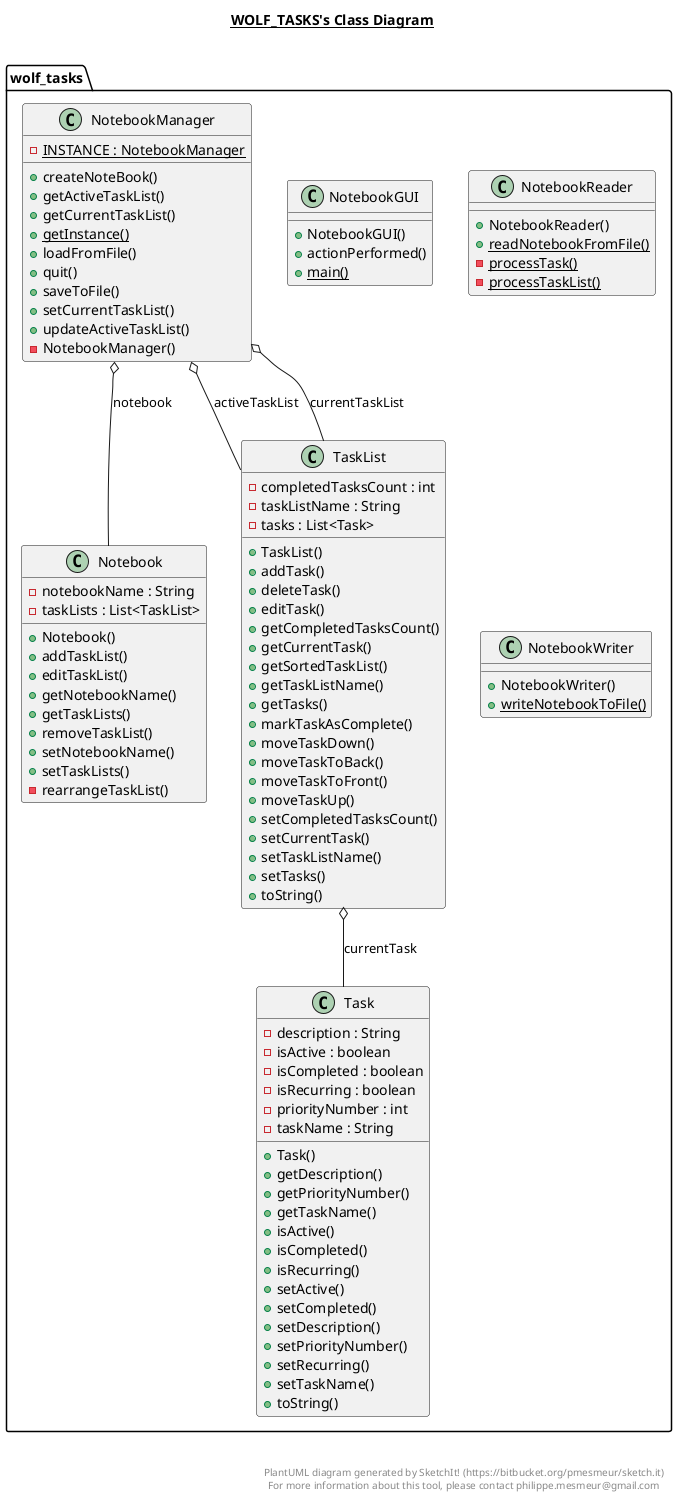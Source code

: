 @startuml

title __WOLF_TASKS's Class Diagram__\n

  namespace wolf_tasks {
    class wolf_tasks.Notebook {
        - notebookName : String
        - taskLists : List<TaskList>
        + Notebook()
        + addTaskList()
        + editTaskList()
        + getNotebookName()
        + getTaskLists()
        + removeTaskList()
        + setNotebookName()
        + setTaskLists()
        - rearrangeTaskList()
    }
  }
  

  namespace wolf_tasks {
    class wolf_tasks.NotebookGUI {
        + NotebookGUI()
        + actionPerformed()
        {static} + main()
    }
  }
  

  namespace wolf_tasks {
    class wolf_tasks.NotebookManager {
        {static} - INSTANCE : NotebookManager
        + createNoteBook()
        + getActiveTaskList()
        + getCurrentTaskList()
        {static} + getInstance()
        + loadFromFile()
        + quit()
        + saveToFile()
        + setCurrentTaskList()
        + updateActiveTaskList()
        - NotebookManager()
    }
  }
  

  namespace wolf_tasks {
    class wolf_tasks.NotebookReader {
        + NotebookReader()
        {static} + readNotebookFromFile()
        {static} - processTask()
        {static} - processTaskList()
    }
  }
  

  namespace wolf_tasks {
    class wolf_tasks.NotebookWriter {
        + NotebookWriter()
        {static} + writeNotebookToFile()
    }
  }
  

  namespace wolf_tasks {
    class wolf_tasks.Task {
        - description : String
        - isActive : boolean
        - isCompleted : boolean
        - isRecurring : boolean
        - priorityNumber : int
        - taskName : String
        + Task()
        + getDescription()
        + getPriorityNumber()
        + getTaskName()
        + isActive()
        + isCompleted()
        + isRecurring()
        + setActive()
        + setCompleted()
        + setDescription()
        + setPriorityNumber()
        + setRecurring()
        + setTaskName()
        + toString()
    }
  }
  

  namespace wolf_tasks {
    class wolf_tasks.TaskList {
        - completedTasksCount : int
        - taskListName : String
        - tasks : List<Task>
        + TaskList()
        + addTask()
        + deleteTask()
        + editTask()
        + getCompletedTasksCount()
        + getCurrentTask()
        + getSortedTaskList()
        + getTaskListName()
        + getTasks()
        + markTaskAsComplete()
        + moveTaskDown()
        + moveTaskToBack()
        + moveTaskToFront()
        + moveTaskUp()
        + setCompletedTasksCount()
        + setCurrentTask()
        + setTaskListName()
        + setTasks()
        + toString()
    }
  }
  

  wolf_tasks.NotebookManager o-- wolf_tasks.TaskList : activeTaskList
  wolf_tasks.NotebookManager o-- wolf_tasks.TaskList : currentTaskList
  wolf_tasks.NotebookManager o-- wolf_tasks.Notebook : notebook
  wolf_tasks.TaskList o-- wolf_tasks.Task : currentTask


right footer


PlantUML diagram generated by SketchIt! (https://bitbucket.org/pmesmeur/sketch.it)
For more information about this tool, please contact philippe.mesmeur@gmail.com
endfooter

@enduml
